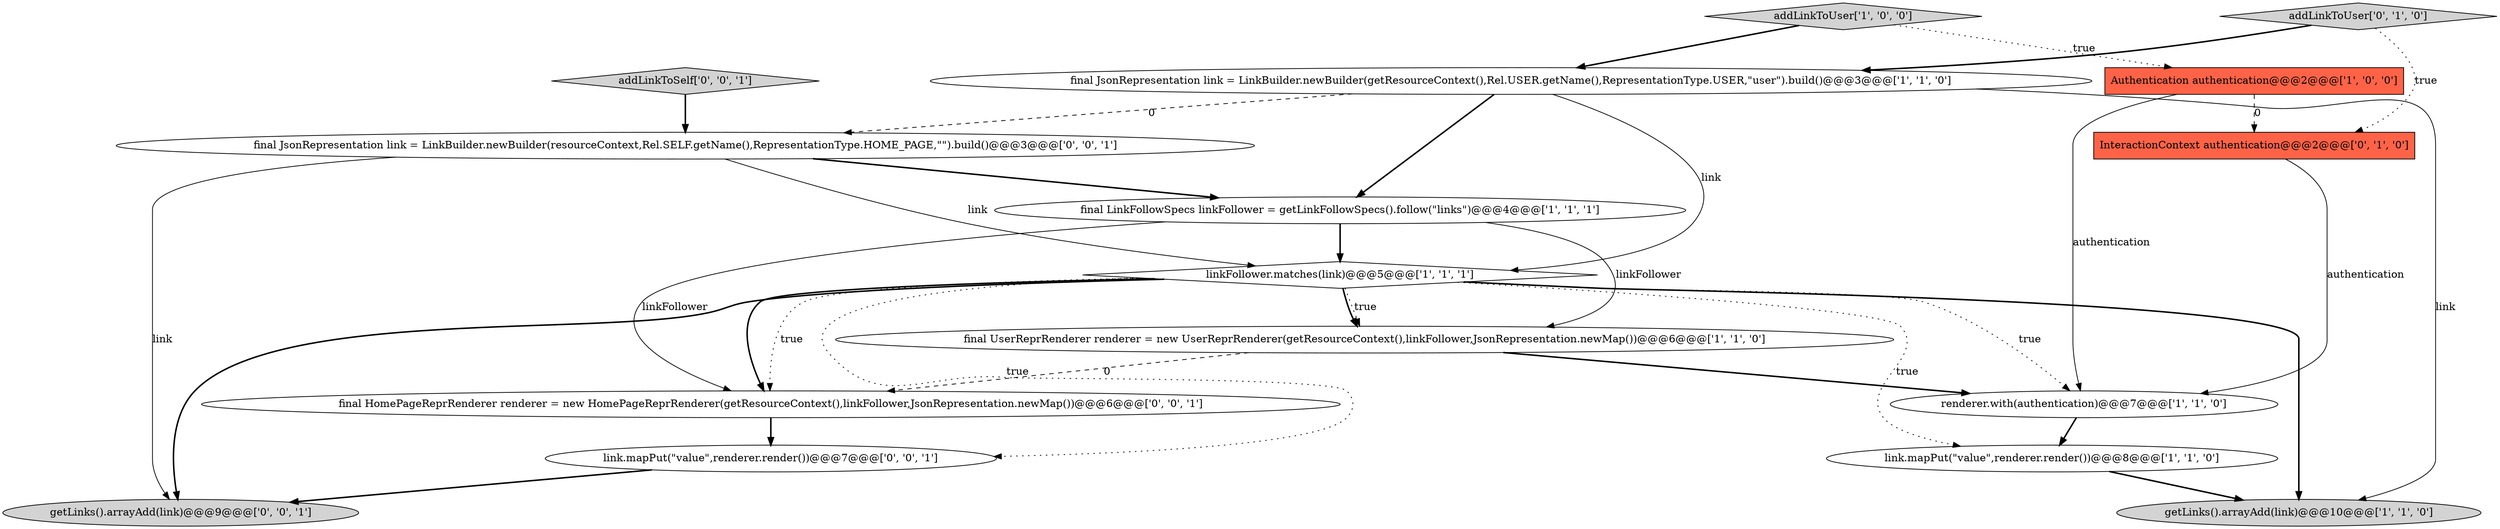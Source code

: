digraph {
6 [style = filled, label = "renderer.with(authentication)@@@7@@@['1', '1', '0']", fillcolor = white, shape = ellipse image = "AAA0AAABBB1BBB"];
13 [style = filled, label = "link.mapPut(\"value\",renderer.render())@@@7@@@['0', '0', '1']", fillcolor = white, shape = ellipse image = "AAA0AAABBB3BBB"];
3 [style = filled, label = "final UserReprRenderer renderer = new UserReprRenderer(getResourceContext(),linkFollower,JsonRepresentation.newMap())@@@6@@@['1', '1', '0']", fillcolor = white, shape = ellipse image = "AAA0AAABBB1BBB"];
8 [style = filled, label = "getLinks().arrayAdd(link)@@@10@@@['1', '1', '0']", fillcolor = lightgray, shape = ellipse image = "AAA0AAABBB1BBB"];
11 [style = filled, label = "final HomePageReprRenderer renderer = new HomePageReprRenderer(getResourceContext(),linkFollower,JsonRepresentation.newMap())@@@6@@@['0', '0', '1']", fillcolor = white, shape = ellipse image = "AAA0AAABBB3BBB"];
12 [style = filled, label = "addLinkToSelf['0', '0', '1']", fillcolor = lightgray, shape = diamond image = "AAA0AAABBB3BBB"];
5 [style = filled, label = "final LinkFollowSpecs linkFollower = getLinkFollowSpecs().follow(\"links\")@@@4@@@['1', '1', '1']", fillcolor = white, shape = ellipse image = "AAA0AAABBB1BBB"];
7 [style = filled, label = "linkFollower.matches(link)@@@5@@@['1', '1', '1']", fillcolor = white, shape = diamond image = "AAA0AAABBB1BBB"];
14 [style = filled, label = "getLinks().arrayAdd(link)@@@9@@@['0', '0', '1']", fillcolor = lightgray, shape = ellipse image = "AAA0AAABBB3BBB"];
9 [style = filled, label = "InteractionContext authentication@@@2@@@['0', '1', '0']", fillcolor = tomato, shape = box image = "AAA1AAABBB2BBB"];
15 [style = filled, label = "final JsonRepresentation link = LinkBuilder.newBuilder(resourceContext,Rel.SELF.getName(),RepresentationType.HOME_PAGE,\"\").build()@@@3@@@['0', '0', '1']", fillcolor = white, shape = ellipse image = "AAA0AAABBB3BBB"];
0 [style = filled, label = "final JsonRepresentation link = LinkBuilder.newBuilder(getResourceContext(),Rel.USER.getName(),RepresentationType.USER,\"user\").build()@@@3@@@['1', '1', '0']", fillcolor = white, shape = ellipse image = "AAA0AAABBB1BBB"];
2 [style = filled, label = "addLinkToUser['1', '0', '0']", fillcolor = lightgray, shape = diamond image = "AAA0AAABBB1BBB"];
10 [style = filled, label = "addLinkToUser['0', '1', '0']", fillcolor = lightgray, shape = diamond image = "AAA0AAABBB2BBB"];
1 [style = filled, label = "Authentication authentication@@@2@@@['1', '0', '0']", fillcolor = tomato, shape = box image = "AAA1AAABBB1BBB"];
4 [style = filled, label = "link.mapPut(\"value\",renderer.render())@@@8@@@['1', '1', '0']", fillcolor = white, shape = ellipse image = "AAA0AAABBB1BBB"];
7->6 [style = dotted, label="true"];
7->11 [style = bold, label=""];
7->13 [style = dotted, label="true"];
12->15 [style = bold, label=""];
9->6 [style = solid, label="authentication"];
0->15 [style = dashed, label="0"];
3->6 [style = bold, label=""];
1->9 [style = dashed, label="0"];
5->11 [style = solid, label="linkFollower"];
7->8 [style = bold, label=""];
10->9 [style = dotted, label="true"];
7->3 [style = bold, label=""];
15->5 [style = bold, label=""];
7->14 [style = bold, label=""];
6->4 [style = bold, label=""];
2->0 [style = bold, label=""];
7->11 [style = dotted, label="true"];
7->3 [style = dotted, label="true"];
2->1 [style = dotted, label="true"];
10->0 [style = bold, label=""];
15->7 [style = solid, label="link"];
11->13 [style = bold, label=""];
5->3 [style = solid, label="linkFollower"];
0->7 [style = solid, label="link"];
7->4 [style = dotted, label="true"];
15->14 [style = solid, label="link"];
5->7 [style = bold, label=""];
4->8 [style = bold, label=""];
1->6 [style = solid, label="authentication"];
13->14 [style = bold, label=""];
3->11 [style = dashed, label="0"];
0->8 [style = solid, label="link"];
0->5 [style = bold, label=""];
}
